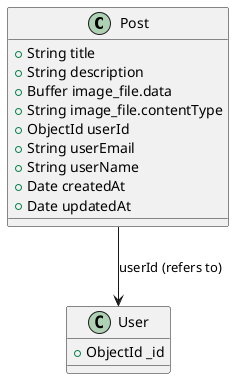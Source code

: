 @startuml
class Post {
  + String title
  + String description
  + Buffer image_file.data
  + String image_file.contentType
  + ObjectId userId
  + String userEmail
  + String userName
  + Date createdAt
  + Date updatedAt
}

class User {
  + ObjectId _id
}

Post --> User : "userId (refers to)"
@enduml

